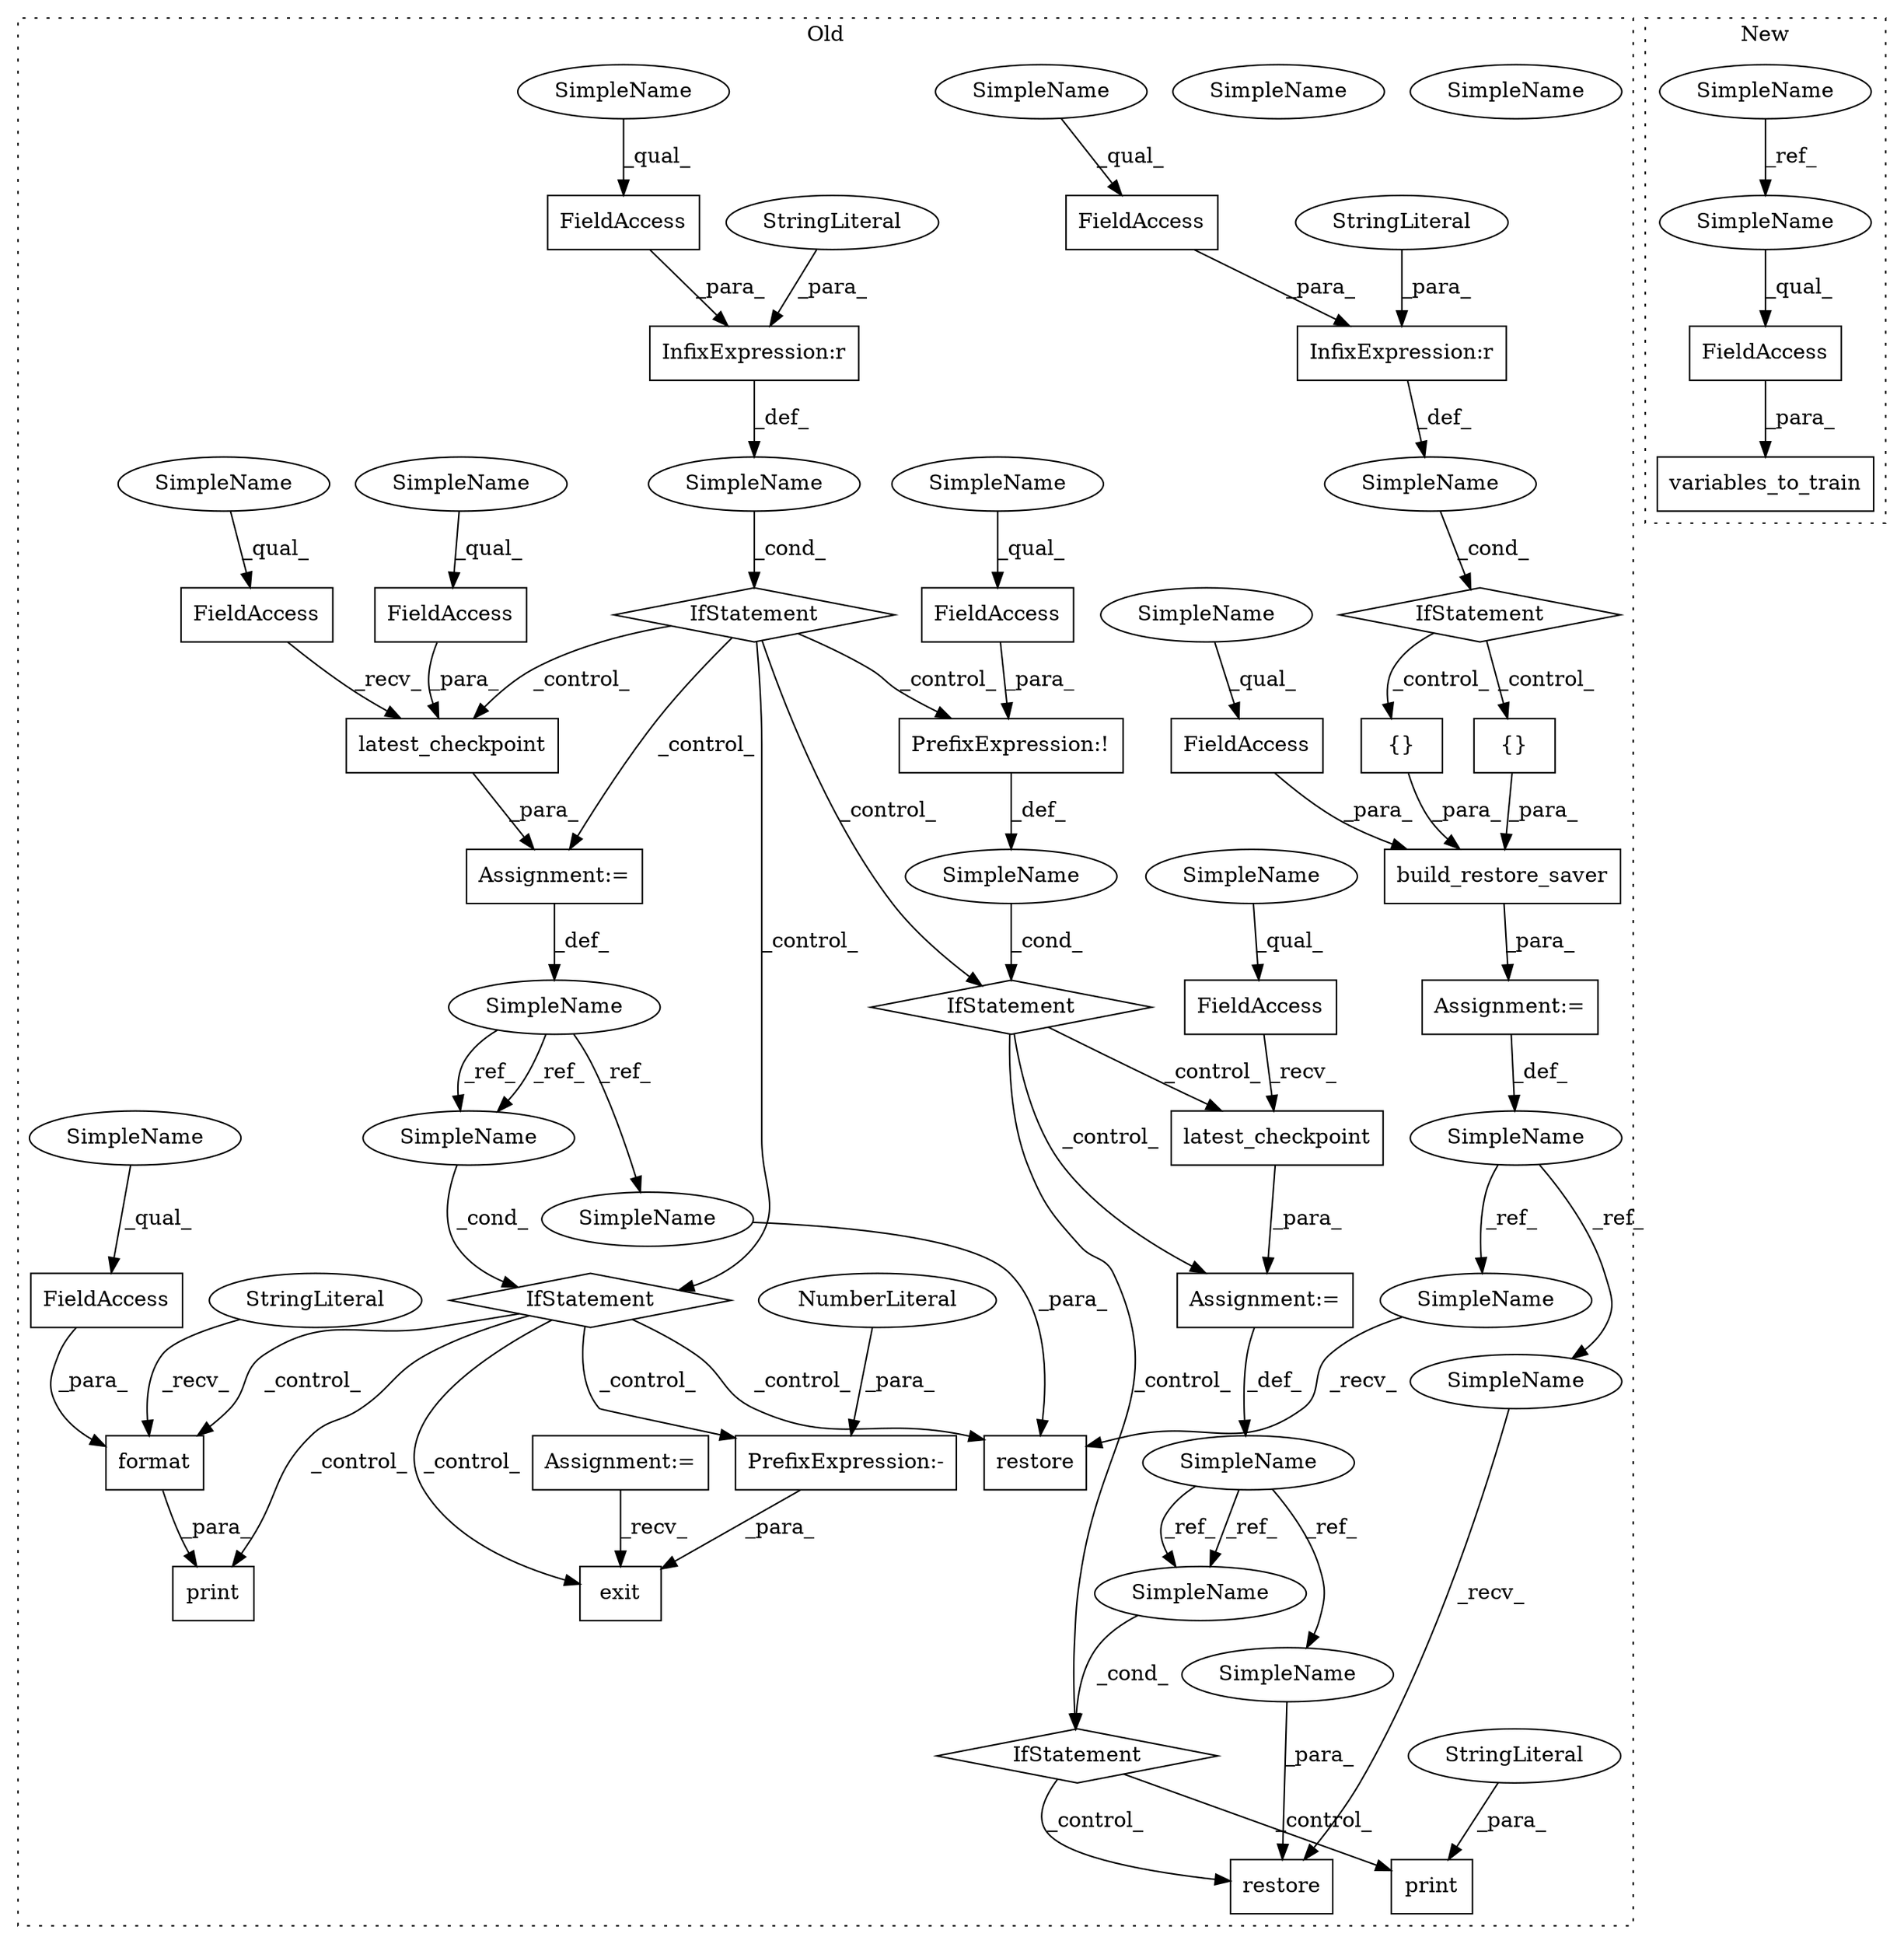 digraph G {
subgraph cluster0 {
1 [label="{}" a="4" s="7965,7977" l="1,1" shape="box"];
3 [label="InfixExpression:r" a="27" s="7946" l="4" shape="box"];
4 [label="{}" a="4" s="7990" l="2" shape="box"];
5 [label="build_restore_saver" a="32" s="7905,8012" l="20,1" shape="box"];
6 [label="restore" a="32" s="8604,8627" l="8,1" shape="box"];
7 [label="PrefixExpression:!" a="38" s="8467" l="1" shape="box"];
8 [label="restore" a="32" s="8287,8310" l="8,1" shape="box"];
9 [label="SimpleName" a="42" s="8247" l="10" shape="ellipse"];
10 [label="print" a="32" s="8345,8398" l="6,1" shape="box"];
11 [label="SimpleName" a="42" s="8564" l="10" shape="ellipse"];
12 [label="print" a="32" s="8662,8707" l="6,1" shape="box"];
13 [label="exit" a="32" s="8417,8424" l="5,1" shape="box"];
14 [label="InfixExpression:r" a="27" s="8144" l="4" shape="box"];
15 [label="FieldAccess" a="22" s="7993" l="19" shape="box"];
18 [label="FieldAccess" a="22" s="8468" l="12" shape="box"];
19 [label="FieldAccess" a="22" s="8124" l="20" shape="box"];
20 [label="FieldAccess" a="22" s="7926" l="20" shape="box"];
21 [label="FieldAccess" a="22" s="8377" l="20" shape="box"];
22 [label="FieldAccess" a="22" s="8210" l="20" shape="box"];
23 [label="format" a="32" s="8370,8397" l="7,1" shape="box"];
24 [label="IfStatement" a="25" s="8463,8480" l="4,2" shape="diamond"];
25 [label="SimpleName" a="42" s="" l="" shape="ellipse"];
26 [label="IfStatement" a="25" s="8120,8150" l="4,2" shape="diamond"];
27 [label="SimpleName" a="42" s="7891" l="13" shape="ellipse"];
28 [label="IfStatement" a="25" s="8560,8574" l="4,2" shape="diamond"];
29 [label="SimpleName" a="42" s="" l="" shape="ellipse"];
30 [label="IfStatement" a="25" s="8243,8257" l="4,2" shape="diamond"];
31 [label="SimpleName" a="42" s="8164" l="10" shape="ellipse"];
32 [label="IfStatement" a="25" s="7953" l="3" shape="diamond"];
33 [label="SimpleName" a="42" s="" l="" shape="ellipse"];
34 [label="SimpleName" a="42" s="8494" l="10" shape="ellipse"];
35 [label="latest_checkpoint" a="32" s="8522,8547" l="18,1" shape="box"];
36 [label="FieldAccess" a="22" s="8505" l="16" shape="box"];
37 [label="FieldAccess" a="22" s="8175" l="16" shape="box"];
38 [label="latest_checkpoint" a="32" s="8192,8230" l="18,1" shape="box"];
39 [label="StringLiteral" a="45" s="8668" l="39" shape="ellipse"];
40 [label="StringLiteral" a="45" s="8351" l="18" shape="ellipse"];
41 [label="StringLiteral" a="45" s="8148" l="2" shape="ellipse"];
42 [label="Assignment:=" a="7" s="8174" l="1" shape="box"];
43 [label="PrefixExpression:-" a="38" s="8422" l="1" shape="box"];
44 [label="NumberLiteral" a="34" s="8423" l="1" shape="ellipse"];
45 [label="StringLiteral" a="45" s="7950" l="2" shape="ellipse"];
46 [label="Assignment:=" a="7" s="6015" l="3" shape="box"];
47 [label="Assignment:=" a="7" s="8504" l="1" shape="box"];
48 [label="Assignment:=" a="7" s="7904" l="1" shape="box"];
50 [label="SimpleName" a="42" s="8564" l="10" shape="ellipse"];
51 [label="SimpleName" a="42" s="8617" l="10" shape="ellipse"];
52 [label="SimpleName" a="42" s="8505" l="10" shape="ellipse"];
53 [label="SimpleName" a="42" s="8175" l="10" shape="ellipse"];
54 [label="SimpleName" a="42" s="8247" l="10" shape="ellipse"];
55 [label="SimpleName" a="42" s="8300" l="10" shape="ellipse"];
56 [label="SimpleName" a="42" s="7926" l="4" shape="ellipse"];
57 [label="SimpleName" a="42" s="8124" l="4" shape="ellipse"];
58 [label="SimpleName" a="42" s="8210" l="4" shape="ellipse"];
59 [label="SimpleName" a="42" s="8468" l="4" shape="ellipse"];
60 [label="SimpleName" a="42" s="8377" l="4" shape="ellipse"];
61 [label="SimpleName" a="42" s="7993" l="4" shape="ellipse"];
62 [label="SimpleName" a="42" s="8273" l="13" shape="ellipse"];
63 [label="SimpleName" a="42" s="8590" l="13" shape="ellipse"];
label = "Old";
style="dotted";
}
subgraph cluster1 {
2 [label="variables_to_train" a="32" s="7531,7571" l="19,1" shape="box"];
16 [label="FieldAccess" a="22" s="7550" l="21" shape="box"];
17 [label="SimpleName" a="42" s="6066" l="4" shape="ellipse"];
49 [label="SimpleName" a="42" s="7550" l="4" shape="ellipse"];
label = "New";
style="dotted";
}
1 -> 5 [label="_para_"];
3 -> 33 [label="_def_"];
4 -> 5 [label="_para_"];
5 -> 48 [label="_para_"];
7 -> 25 [label="_def_"];
14 -> 29 [label="_def_"];
15 -> 5 [label="_para_"];
16 -> 2 [label="_para_"];
17 -> 49 [label="_ref_"];
18 -> 7 [label="_para_"];
19 -> 14 [label="_para_"];
20 -> 3 [label="_para_"];
21 -> 23 [label="_para_"];
22 -> 38 [label="_para_"];
23 -> 10 [label="_para_"];
24 -> 35 [label="_control_"];
24 -> 28 [label="_control_"];
24 -> 47 [label="_control_"];
25 -> 24 [label="_cond_"];
26 -> 24 [label="_control_"];
26 -> 30 [label="_control_"];
26 -> 42 [label="_control_"];
26 -> 7 [label="_control_"];
26 -> 38 [label="_control_"];
27 -> 63 [label="_ref_"];
27 -> 62 [label="_ref_"];
28 -> 6 [label="_control_"];
28 -> 12 [label="_control_"];
29 -> 26 [label="_cond_"];
30 -> 8 [label="_control_"];
30 -> 43 [label="_control_"];
30 -> 13 [label="_control_"];
30 -> 23 [label="_control_"];
30 -> 10 [label="_control_"];
31 -> 54 [label="_ref_"];
31 -> 55 [label="_ref_"];
31 -> 54 [label="_ref_"];
32 -> 4 [label="_control_"];
32 -> 1 [label="_control_"];
33 -> 32 [label="_cond_"];
34 -> 50 [label="_ref_"];
34 -> 51 [label="_ref_"];
34 -> 50 [label="_ref_"];
35 -> 47 [label="_para_"];
36 -> 35 [label="_recv_"];
37 -> 38 [label="_recv_"];
38 -> 42 [label="_para_"];
39 -> 12 [label="_para_"];
40 -> 23 [label="_recv_"];
41 -> 14 [label="_para_"];
42 -> 31 [label="_def_"];
43 -> 13 [label="_para_"];
44 -> 43 [label="_para_"];
45 -> 3 [label="_para_"];
46 -> 13 [label="_recv_"];
47 -> 34 [label="_def_"];
48 -> 27 [label="_def_"];
49 -> 16 [label="_qual_"];
50 -> 28 [label="_cond_"];
51 -> 6 [label="_para_"];
52 -> 36 [label="_qual_"];
53 -> 37 [label="_qual_"];
54 -> 30 [label="_cond_"];
55 -> 8 [label="_para_"];
56 -> 20 [label="_qual_"];
57 -> 19 [label="_qual_"];
58 -> 22 [label="_qual_"];
59 -> 18 [label="_qual_"];
60 -> 21 [label="_qual_"];
61 -> 15 [label="_qual_"];
62 -> 8 [label="_recv_"];
63 -> 6 [label="_recv_"];
}